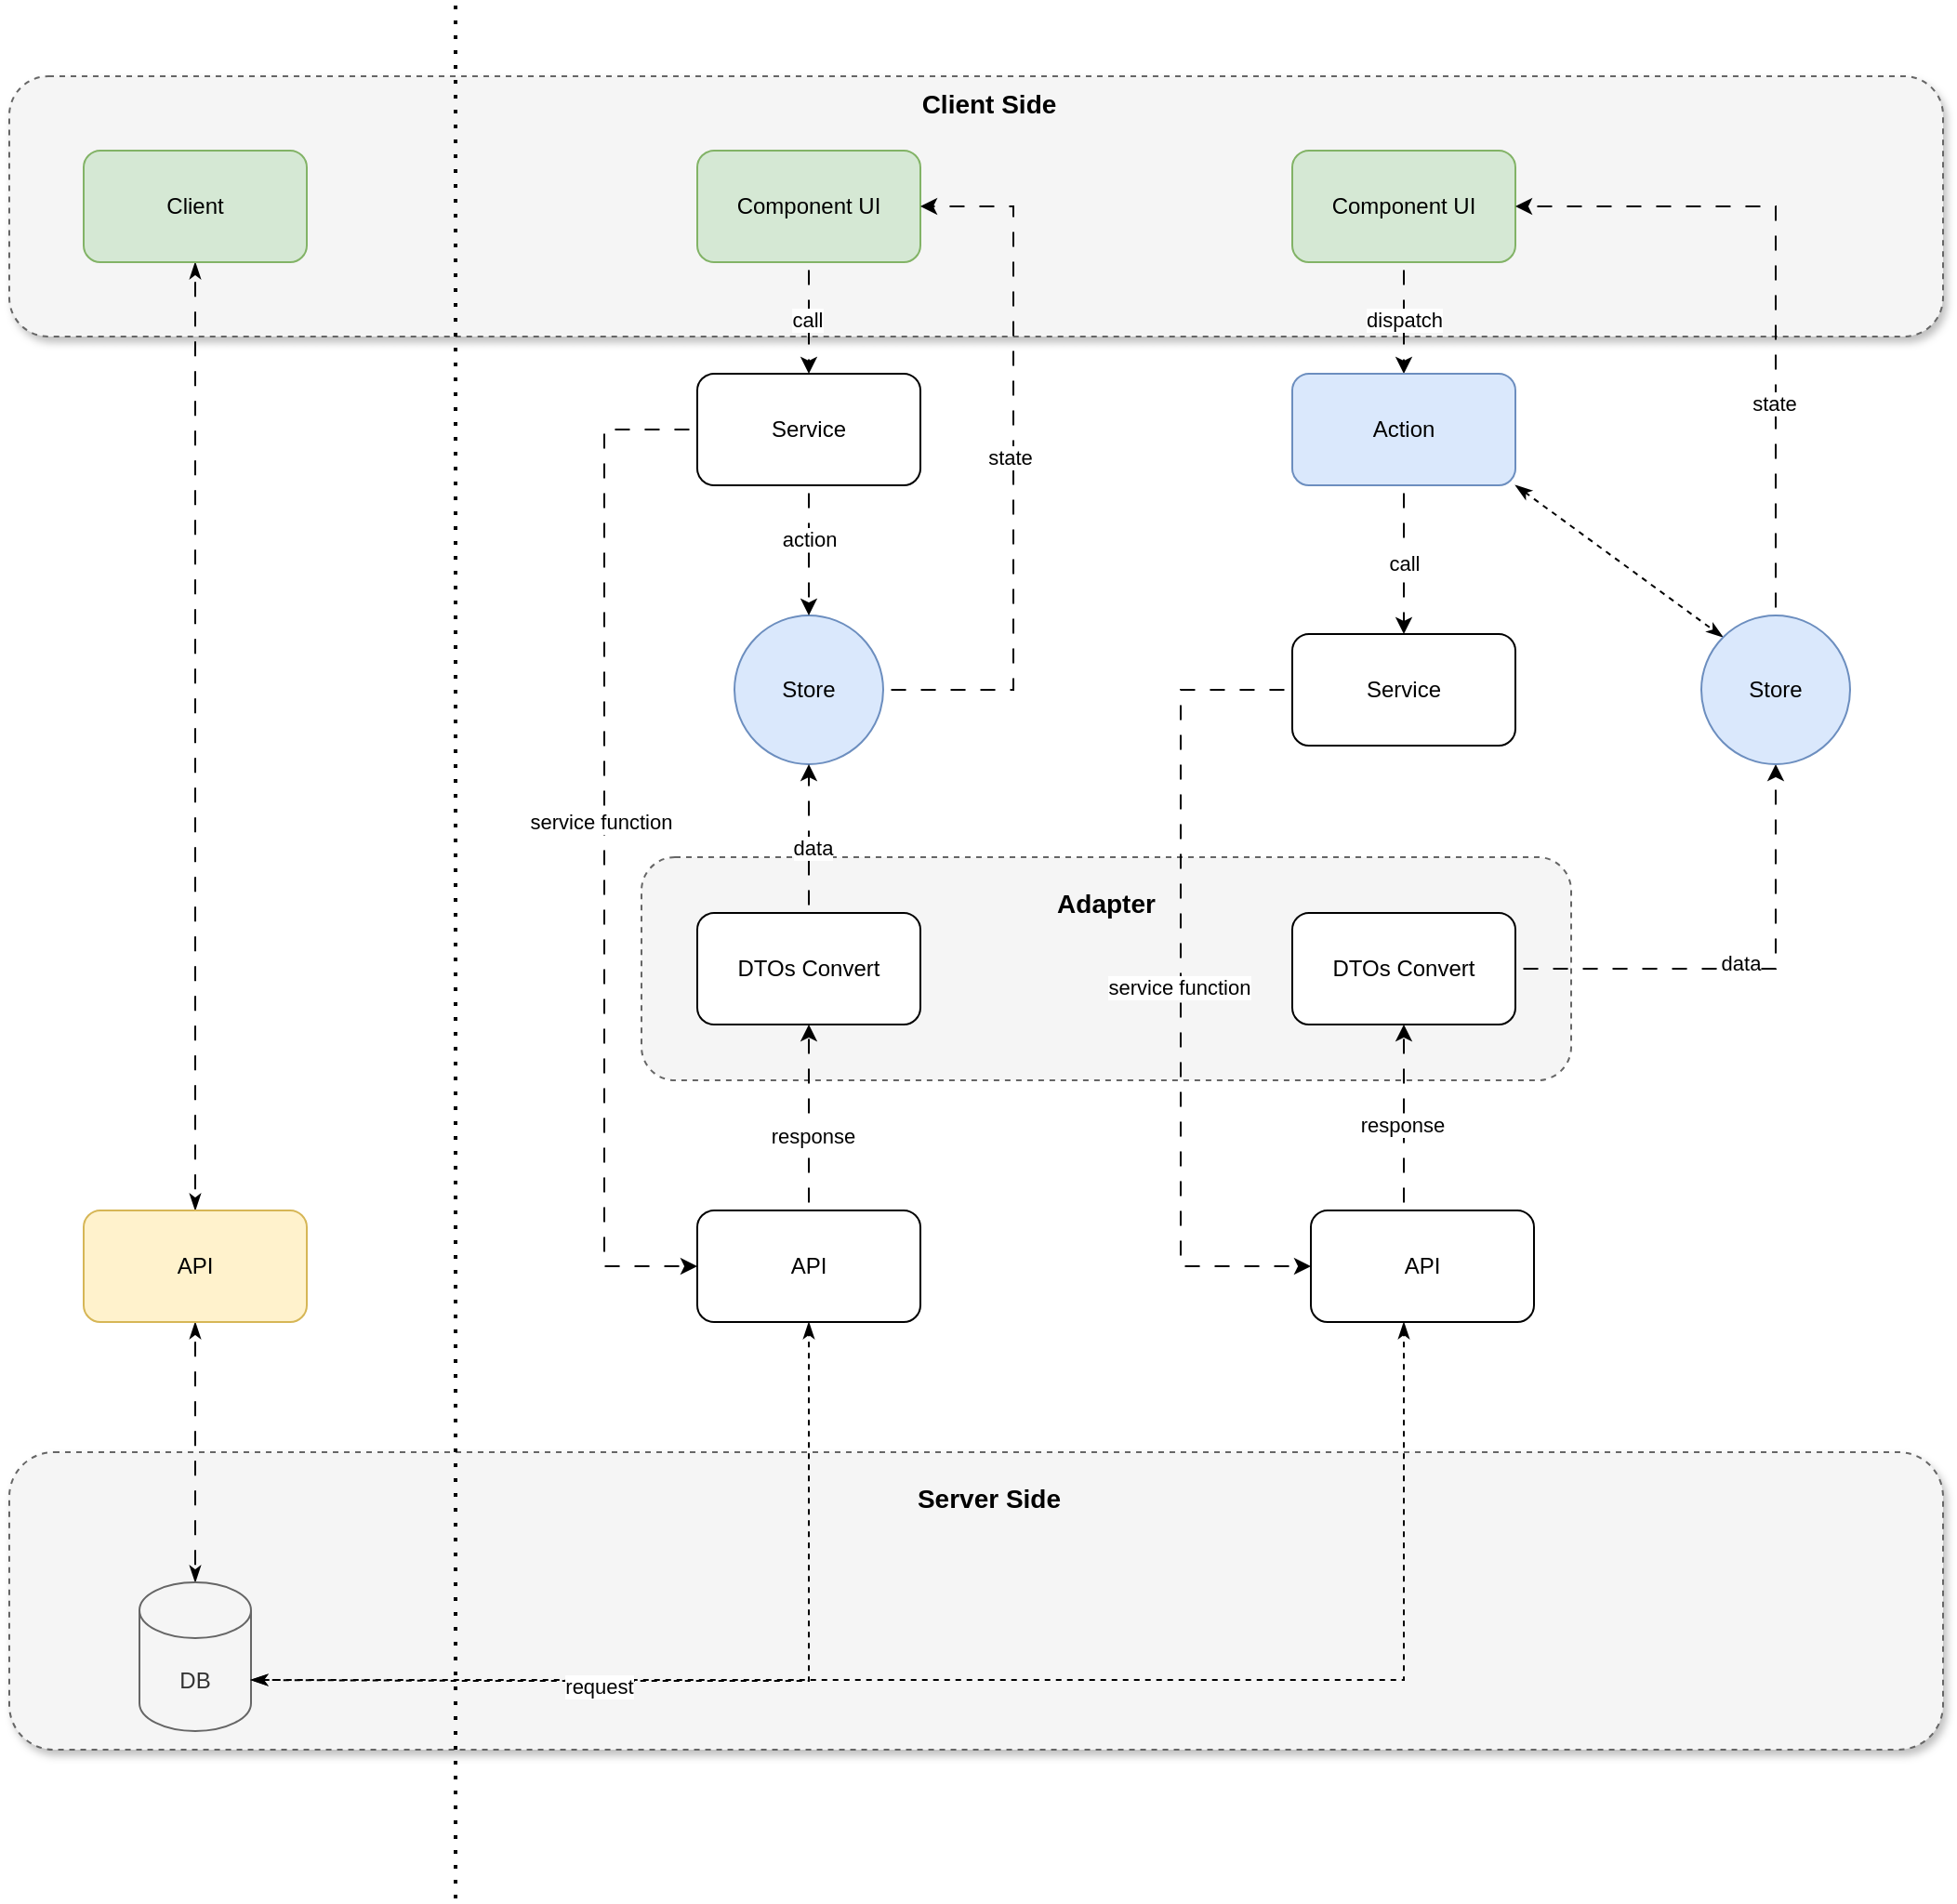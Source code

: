 <mxfile version="24.7.7">
  <diagram name="第 1 页" id="J8yL4tMfteV3j7feT69T">
    <mxGraphModel dx="830" dy="1696" grid="1" gridSize="10" guides="1" tooltips="1" connect="1" arrows="1" fold="1" page="1" pageScale="1" pageWidth="827" pageHeight="1169" background="#ffffff" math="0" shadow="0">
      <root>
        <mxCell id="0" />
        <mxCell id="1" parent="0" />
        <mxCell id="ts5CFMZNAJqFByiF6o2_-50" value="" style="rounded=1;whiteSpace=wrap;html=1;fillColor=#f5f5f5;strokeColor=#666666;dashed=1;shadow=1;fontColor=#333333;" vertex="1" parent="1">
          <mxGeometry x="240" y="30" width="1040" height="140" as="geometry" />
        </mxCell>
        <mxCell id="ts5CFMZNAJqFByiF6o2_-48" value="" style="rounded=1;whiteSpace=wrap;html=1;fillColor=#f5f5f5;fontColor=#333333;strokeColor=#666666;dashed=1;shadow=1;" vertex="1" parent="1">
          <mxGeometry x="240" y="770" width="1040" height="160" as="geometry" />
        </mxCell>
        <mxCell id="ts5CFMZNAJqFByiF6o2_-45" value="" style="rounded=1;whiteSpace=wrap;html=1;shadow=0;glass=0;dashed=1;fillColor=#f5f5f5;fillStyle=auto;fontColor=#333333;strokeColor=#666666;" vertex="1" parent="1">
          <mxGeometry x="580" y="450" width="500" height="120" as="geometry" />
        </mxCell>
        <mxCell id="ts5CFMZNAJqFByiF6o2_-5" style="edgeStyle=orthogonalEdgeStyle;rounded=0;orthogonalLoop=1;jettySize=auto;html=1;entryX=0.5;entryY=0;entryDx=0;entryDy=0;startArrow=classicThin;startFill=1;endArrow=classicThin;endFill=1;flowAnimation=1;" edge="1" parent="1" source="ts5CFMZNAJqFByiF6o2_-1" target="ts5CFMZNAJqFByiF6o2_-2">
          <mxGeometry relative="1" as="geometry" />
        </mxCell>
        <mxCell id="ts5CFMZNAJqFByiF6o2_-1" value="Client" style="rounded=1;whiteSpace=wrap;html=1;fillColor=#d5e8d4;strokeColor=#82b366;" vertex="1" parent="1">
          <mxGeometry x="280" y="70" width="120" height="60" as="geometry" />
        </mxCell>
        <mxCell id="ts5CFMZNAJqFByiF6o2_-4" style="edgeStyle=orthogonalEdgeStyle;rounded=0;orthogonalLoop=1;jettySize=auto;html=1;endArrow=classicThin;endFill=1;startArrow=classicThin;startFill=1;flowAnimation=1;" edge="1" parent="1" source="ts5CFMZNAJqFByiF6o2_-2" target="ts5CFMZNAJqFByiF6o2_-3">
          <mxGeometry relative="1" as="geometry" />
        </mxCell>
        <mxCell id="ts5CFMZNAJqFByiF6o2_-2" value="API" style="rounded=1;whiteSpace=wrap;html=1;fillColor=#fff2cc;strokeColor=#d6b656;" vertex="1" parent="1">
          <mxGeometry x="280" y="640" width="120" height="60" as="geometry" />
        </mxCell>
        <mxCell id="ts5CFMZNAJqFByiF6o2_-3" value="DB" style="shape=cylinder3;whiteSpace=wrap;html=1;boundedLbl=1;backgroundOutline=1;size=15;fillColor=#f5f5f5;fontColor=#333333;strokeColor=#666666;" vertex="1" parent="1">
          <mxGeometry x="310" y="840" width="60" height="80" as="geometry" />
        </mxCell>
        <mxCell id="ts5CFMZNAJqFByiF6o2_-17" style="edgeStyle=orthogonalEdgeStyle;rounded=0;orthogonalLoop=1;jettySize=auto;html=1;entryX=0.5;entryY=0;entryDx=0;entryDy=0;flowAnimation=1;" edge="1" parent="1" source="ts5CFMZNAJqFByiF6o2_-6" target="ts5CFMZNAJqFByiF6o2_-11">
          <mxGeometry relative="1" as="geometry" />
        </mxCell>
        <mxCell id="ts5CFMZNAJqFByiF6o2_-41" value="call" style="edgeLabel;html=1;align=center;verticalAlign=middle;resizable=0;points=[];" vertex="1" connectable="0" parent="ts5CFMZNAJqFByiF6o2_-17">
          <mxGeometry x="-0.008" y="-1" relative="1" as="geometry">
            <mxPoint y="1" as="offset" />
          </mxGeometry>
        </mxCell>
        <mxCell id="ts5CFMZNAJqFByiF6o2_-6" value="Component UI" style="rounded=1;whiteSpace=wrap;html=1;fillColor=#d5e8d4;strokeColor=#82b366;" vertex="1" parent="1">
          <mxGeometry x="610" y="70" width="120" height="60" as="geometry" />
        </mxCell>
        <mxCell id="ts5CFMZNAJqFByiF6o2_-16" style="edgeStyle=orthogonalEdgeStyle;rounded=0;orthogonalLoop=1;jettySize=auto;html=1;entryX=1;entryY=0.5;entryDx=0;entryDy=0;flowAnimation=1;" edge="1" parent="1" source="ts5CFMZNAJqFByiF6o2_-7" target="ts5CFMZNAJqFByiF6o2_-6">
          <mxGeometry relative="1" as="geometry">
            <Array as="points">
              <mxPoint x="780" y="360" />
              <mxPoint x="780" y="100" />
            </Array>
          </mxGeometry>
        </mxCell>
        <mxCell id="ts5CFMZNAJqFByiF6o2_-33" value="state" style="edgeLabel;html=1;align=center;verticalAlign=middle;resizable=0;points=[];" vertex="1" connectable="0" parent="ts5CFMZNAJqFByiF6o2_-16">
          <mxGeometry x="0.03" y="2" relative="1" as="geometry">
            <mxPoint as="offset" />
          </mxGeometry>
        </mxCell>
        <mxCell id="ts5CFMZNAJqFByiF6o2_-7" value="Store" style="ellipse;whiteSpace=wrap;html=1;aspect=fixed;fillColor=#dae8fc;strokeColor=#6c8ebf;" vertex="1" parent="1">
          <mxGeometry x="630" y="320" width="80" height="80" as="geometry" />
        </mxCell>
        <mxCell id="ts5CFMZNAJqFByiF6o2_-14" style="edgeStyle=orthogonalEdgeStyle;rounded=0;orthogonalLoop=1;jettySize=auto;html=1;entryX=0.5;entryY=1;entryDx=0;entryDy=0;flowAnimation=1;" edge="1" parent="1" source="ts5CFMZNAJqFByiF6o2_-9" target="ts5CFMZNAJqFByiF6o2_-10">
          <mxGeometry relative="1" as="geometry" />
        </mxCell>
        <mxCell id="ts5CFMZNAJqFByiF6o2_-43" value="response" style="edgeLabel;html=1;align=center;verticalAlign=middle;resizable=0;points=[];" vertex="1" connectable="0" parent="ts5CFMZNAJqFByiF6o2_-14">
          <mxGeometry x="-0.186" y="-2" relative="1" as="geometry">
            <mxPoint as="offset" />
          </mxGeometry>
        </mxCell>
        <mxCell id="ts5CFMZNAJqFByiF6o2_-9" value="API" style="rounded=1;whiteSpace=wrap;html=1;" vertex="1" parent="1">
          <mxGeometry x="610" y="640" width="120" height="60" as="geometry" />
        </mxCell>
        <mxCell id="ts5CFMZNAJqFByiF6o2_-15" style="edgeStyle=orthogonalEdgeStyle;rounded=0;orthogonalLoop=1;jettySize=auto;html=1;flowAnimation=1;" edge="1" parent="1" source="ts5CFMZNAJqFByiF6o2_-10" target="ts5CFMZNAJqFByiF6o2_-7">
          <mxGeometry relative="1" as="geometry" />
        </mxCell>
        <mxCell id="ts5CFMZNAJqFByiF6o2_-44" value="data" style="edgeLabel;html=1;align=center;verticalAlign=middle;resizable=0;points=[];" vertex="1" connectable="0" parent="ts5CFMZNAJqFByiF6o2_-15">
          <mxGeometry x="-0.107" y="-2" relative="1" as="geometry">
            <mxPoint as="offset" />
          </mxGeometry>
        </mxCell>
        <mxCell id="ts5CFMZNAJqFByiF6o2_-10" value="DTOs Convert" style="rounded=1;whiteSpace=wrap;html=1;" vertex="1" parent="1">
          <mxGeometry x="610" y="480" width="120" height="60" as="geometry" />
        </mxCell>
        <mxCell id="ts5CFMZNAJqFByiF6o2_-12" style="edgeStyle=orthogonalEdgeStyle;rounded=0;orthogonalLoop=1;jettySize=auto;html=1;entryX=0;entryY=0.5;entryDx=0;entryDy=0;flowAnimation=1;" edge="1" parent="1" source="ts5CFMZNAJqFByiF6o2_-11" target="ts5CFMZNAJqFByiF6o2_-9">
          <mxGeometry relative="1" as="geometry">
            <Array as="points">
              <mxPoint x="560" y="220" />
              <mxPoint x="560" y="670" />
            </Array>
          </mxGeometry>
        </mxCell>
        <mxCell id="ts5CFMZNAJqFByiF6o2_-39" value="service function" style="edgeLabel;html=1;align=center;verticalAlign=middle;resizable=0;points=[];" vertex="1" connectable="0" parent="ts5CFMZNAJqFByiF6o2_-12">
          <mxGeometry x="-0.053" y="-2" relative="1" as="geometry">
            <mxPoint as="offset" />
          </mxGeometry>
        </mxCell>
        <mxCell id="ts5CFMZNAJqFByiF6o2_-54" style="edgeStyle=orthogonalEdgeStyle;rounded=0;orthogonalLoop=1;jettySize=auto;html=1;entryX=0.5;entryY=0;entryDx=0;entryDy=0;flowAnimation=1;" edge="1" parent="1" source="ts5CFMZNAJqFByiF6o2_-11" target="ts5CFMZNAJqFByiF6o2_-7">
          <mxGeometry relative="1" as="geometry" />
        </mxCell>
        <mxCell id="ts5CFMZNAJqFByiF6o2_-55" value="action" style="edgeLabel;html=1;align=center;verticalAlign=middle;resizable=0;points=[];" vertex="1" connectable="0" parent="ts5CFMZNAJqFByiF6o2_-54">
          <mxGeometry x="-0.365" y="-1" relative="1" as="geometry">
            <mxPoint x="1" y="7" as="offset" />
          </mxGeometry>
        </mxCell>
        <mxCell id="ts5CFMZNAJqFByiF6o2_-11" value="Service" style="rounded=1;whiteSpace=wrap;html=1;" vertex="1" parent="1">
          <mxGeometry x="610" y="190" width="120" height="60" as="geometry" />
        </mxCell>
        <mxCell id="ts5CFMZNAJqFByiF6o2_-13" style="edgeStyle=orthogonalEdgeStyle;rounded=0;orthogonalLoop=1;jettySize=auto;html=1;entryX=1;entryY=0;entryDx=0;entryDy=52.5;entryPerimeter=0;dashed=1;endArrow=classicThin;endFill=1;startArrow=classicThin;startFill=1;flowAnimation=1;" edge="1" parent="1" source="ts5CFMZNAJqFByiF6o2_-9" target="ts5CFMZNAJqFByiF6o2_-3">
          <mxGeometry relative="1" as="geometry">
            <Array as="points">
              <mxPoint x="670" y="893" />
              <mxPoint x="490" y="893" />
            </Array>
          </mxGeometry>
        </mxCell>
        <mxCell id="ts5CFMZNAJqFByiF6o2_-18" value="" style="endArrow=none;dashed=1;html=1;dashPattern=1 3;strokeWidth=2;rounded=0;" edge="1" parent="1">
          <mxGeometry width="50" height="50" relative="1" as="geometry">
            <mxPoint x="480" y="1010" as="sourcePoint" />
            <mxPoint x="480" y="-10" as="targetPoint" />
          </mxGeometry>
        </mxCell>
        <mxCell id="ts5CFMZNAJqFByiF6o2_-22" style="edgeStyle=orthogonalEdgeStyle;rounded=0;orthogonalLoop=1;jettySize=auto;html=1;entryX=0.5;entryY=0;entryDx=0;entryDy=0;flowAnimation=1;" edge="1" parent="1" source="ts5CFMZNAJqFByiF6o2_-19" target="ts5CFMZNAJqFByiF6o2_-20">
          <mxGeometry relative="1" as="geometry" />
        </mxCell>
        <mxCell id="ts5CFMZNAJqFByiF6o2_-40" value="dispatch" style="edgeLabel;html=1;align=center;verticalAlign=middle;resizable=0;points=[];" vertex="1" connectable="0" parent="ts5CFMZNAJqFByiF6o2_-22">
          <mxGeometry x="-0.008" relative="1" as="geometry">
            <mxPoint y="1" as="offset" />
          </mxGeometry>
        </mxCell>
        <mxCell id="ts5CFMZNAJqFByiF6o2_-19" value="Component UI" style="rounded=1;whiteSpace=wrap;html=1;fillColor=#d5e8d4;strokeColor=#82b366;" vertex="1" parent="1">
          <mxGeometry x="930" y="70" width="120" height="60" as="geometry" />
        </mxCell>
        <mxCell id="ts5CFMZNAJqFByiF6o2_-23" style="edgeStyle=orthogonalEdgeStyle;rounded=0;orthogonalLoop=1;jettySize=auto;html=1;entryX=0.5;entryY=0;entryDx=0;entryDy=0;flowAnimation=1;" edge="1" parent="1" source="ts5CFMZNAJqFByiF6o2_-20" target="ts5CFMZNAJqFByiF6o2_-21">
          <mxGeometry relative="1" as="geometry" />
        </mxCell>
        <mxCell id="ts5CFMZNAJqFByiF6o2_-42" value="call" style="edgeLabel;html=1;align=center;verticalAlign=middle;resizable=0;points=[];" vertex="1" connectable="0" parent="ts5CFMZNAJqFByiF6o2_-23">
          <mxGeometry x="0.013" relative="1" as="geometry">
            <mxPoint y="1" as="offset" />
          </mxGeometry>
        </mxCell>
        <mxCell id="ts5CFMZNAJqFByiF6o2_-32" style="rounded=0;orthogonalLoop=1;jettySize=auto;html=1;exitX=1;exitY=1;exitDx=0;exitDy=0;entryX=0;entryY=0;entryDx=0;entryDy=0;dashed=1;startArrow=classicThin;startFill=1;endArrow=classicThin;endFill=1;" edge="1" parent="1" source="ts5CFMZNAJqFByiF6o2_-20" target="ts5CFMZNAJqFByiF6o2_-29">
          <mxGeometry relative="1" as="geometry" />
        </mxCell>
        <mxCell id="ts5CFMZNAJqFByiF6o2_-20" value="Action" style="rounded=1;whiteSpace=wrap;html=1;fillColor=#dae8fc;strokeColor=#6c8ebf;" vertex="1" parent="1">
          <mxGeometry x="930" y="190" width="120" height="60" as="geometry" />
        </mxCell>
        <mxCell id="ts5CFMZNAJqFByiF6o2_-26" style="edgeStyle=orthogonalEdgeStyle;rounded=0;orthogonalLoop=1;jettySize=auto;html=1;entryX=0;entryY=0.5;entryDx=0;entryDy=0;flowAnimation=1;" edge="1" parent="1" source="ts5CFMZNAJqFByiF6o2_-21" target="ts5CFMZNAJqFByiF6o2_-25">
          <mxGeometry relative="1" as="geometry">
            <Array as="points">
              <mxPoint x="870" y="360" />
              <mxPoint x="870" y="670" />
            </Array>
          </mxGeometry>
        </mxCell>
        <mxCell id="ts5CFMZNAJqFByiF6o2_-38" value="service function" style="edgeLabel;html=1;align=center;verticalAlign=middle;resizable=0;points=[];" vertex="1" connectable="0" parent="ts5CFMZNAJqFByiF6o2_-26">
          <mxGeometry x="-0.002" y="-1" relative="1" as="geometry">
            <mxPoint as="offset" />
          </mxGeometry>
        </mxCell>
        <mxCell id="ts5CFMZNAJqFByiF6o2_-21" value="Service" style="rounded=1;whiteSpace=wrap;html=1;" vertex="1" parent="1">
          <mxGeometry x="930" y="330" width="120" height="60" as="geometry" />
        </mxCell>
        <mxCell id="ts5CFMZNAJqFByiF6o2_-30" style="edgeStyle=orthogonalEdgeStyle;rounded=0;orthogonalLoop=1;jettySize=auto;html=1;entryX=0.5;entryY=1;entryDx=0;entryDy=0;flowAnimation=1;" edge="1" parent="1" source="ts5CFMZNAJqFByiF6o2_-24" target="ts5CFMZNAJqFByiF6o2_-29">
          <mxGeometry relative="1" as="geometry" />
        </mxCell>
        <mxCell id="ts5CFMZNAJqFByiF6o2_-37" value="data" style="edgeLabel;html=1;align=center;verticalAlign=middle;resizable=0;points=[];" vertex="1" connectable="0" parent="ts5CFMZNAJqFByiF6o2_-30">
          <mxGeometry x="-0.033" y="3" relative="1" as="geometry">
            <mxPoint as="offset" />
          </mxGeometry>
        </mxCell>
        <mxCell id="ts5CFMZNAJqFByiF6o2_-24" value="DTOs Convert" style="rounded=1;whiteSpace=wrap;html=1;" vertex="1" parent="1">
          <mxGeometry x="930" y="480" width="120" height="60" as="geometry" />
        </mxCell>
        <mxCell id="ts5CFMZNAJqFByiF6o2_-28" style="edgeStyle=orthogonalEdgeStyle;rounded=0;orthogonalLoop=1;jettySize=auto;html=1;entryX=0.5;entryY=1;entryDx=0;entryDy=0;flowAnimation=1;" edge="1" parent="1" source="ts5CFMZNAJqFByiF6o2_-25" target="ts5CFMZNAJqFByiF6o2_-24">
          <mxGeometry relative="1" as="geometry">
            <Array as="points">
              <mxPoint x="990" y="610" />
              <mxPoint x="990" y="610" />
            </Array>
          </mxGeometry>
        </mxCell>
        <mxCell id="ts5CFMZNAJqFByiF6o2_-36" value="response" style="edgeLabel;html=1;align=center;verticalAlign=middle;resizable=0;points=[];" vertex="1" connectable="0" parent="ts5CFMZNAJqFByiF6o2_-28">
          <mxGeometry x="-0.055" y="1" relative="1" as="geometry">
            <mxPoint y="1" as="offset" />
          </mxGeometry>
        </mxCell>
        <mxCell id="ts5CFMZNAJqFByiF6o2_-25" value="API" style="rounded=1;whiteSpace=wrap;html=1;" vertex="1" parent="1">
          <mxGeometry x="940" y="640" width="120" height="60" as="geometry" />
        </mxCell>
        <mxCell id="ts5CFMZNAJqFByiF6o2_-27" style="edgeStyle=orthogonalEdgeStyle;rounded=0;orthogonalLoop=1;jettySize=auto;html=1;entryX=1;entryY=0;entryDx=0;entryDy=52.5;entryPerimeter=0;dashed=1;endArrow=classicThin;endFill=1;startArrow=classicThin;startFill=1;flowAnimation=1;" edge="1" parent="1" source="ts5CFMZNAJqFByiF6o2_-25" target="ts5CFMZNAJqFByiF6o2_-3">
          <mxGeometry relative="1" as="geometry">
            <Array as="points">
              <mxPoint x="990" y="893" />
            </Array>
          </mxGeometry>
        </mxCell>
        <mxCell id="ts5CFMZNAJqFByiF6o2_-35" value="request" style="edgeLabel;html=1;align=center;verticalAlign=middle;resizable=0;points=[];" vertex="1" connectable="0" parent="ts5CFMZNAJqFByiF6o2_-27">
          <mxGeometry x="0.539" y="3" relative="1" as="geometry">
            <mxPoint x="-1" as="offset" />
          </mxGeometry>
        </mxCell>
        <mxCell id="ts5CFMZNAJqFByiF6o2_-31" style="edgeStyle=orthogonalEdgeStyle;rounded=0;orthogonalLoop=1;jettySize=auto;html=1;entryX=1;entryY=0.5;entryDx=0;entryDy=0;flowAnimation=1;" edge="1" parent="1" source="ts5CFMZNAJqFByiF6o2_-29" target="ts5CFMZNAJqFByiF6o2_-19">
          <mxGeometry relative="1" as="geometry">
            <Array as="points">
              <mxPoint x="1190" y="100" />
            </Array>
          </mxGeometry>
        </mxCell>
        <mxCell id="ts5CFMZNAJqFByiF6o2_-34" value="state" style="edgeLabel;html=1;align=center;verticalAlign=middle;resizable=0;points=[];" vertex="1" connectable="0" parent="ts5CFMZNAJqFByiF6o2_-31">
          <mxGeometry x="-0.367" y="1" relative="1" as="geometry">
            <mxPoint as="offset" />
          </mxGeometry>
        </mxCell>
        <mxCell id="ts5CFMZNAJqFByiF6o2_-29" value="Store" style="ellipse;whiteSpace=wrap;html=1;aspect=fixed;fillColor=#dae8fc;strokeColor=#6c8ebf;" vertex="1" parent="1">
          <mxGeometry x="1150" y="320" width="80" height="80" as="geometry" />
        </mxCell>
        <mxCell id="ts5CFMZNAJqFByiF6o2_-46" value="&lt;b&gt;&lt;font style=&quot;font-size: 14px;&quot;&gt;Adapter&lt;/font&gt;&lt;/b&gt;" style="text;html=1;align=center;verticalAlign=middle;whiteSpace=wrap;rounded=0;" vertex="1" parent="1">
          <mxGeometry x="800" y="460" width="60" height="30" as="geometry" />
        </mxCell>
        <mxCell id="ts5CFMZNAJqFByiF6o2_-49" value="&lt;b&gt;&lt;font style=&quot;font-size: 14px;&quot;&gt;Server Side&lt;/font&gt;&lt;/b&gt;" style="text;html=1;align=center;verticalAlign=middle;whiteSpace=wrap;rounded=0;" vertex="1" parent="1">
          <mxGeometry x="707" y="780" width="120" height="30" as="geometry" />
        </mxCell>
        <mxCell id="ts5CFMZNAJqFByiF6o2_-51" value="&lt;b&gt;&lt;font style=&quot;font-size: 14px;&quot;&gt;Client Side&lt;/font&gt;&lt;/b&gt;" style="text;html=1;align=center;verticalAlign=middle;whiteSpace=wrap;rounded=0;" vertex="1" parent="1">
          <mxGeometry x="722" y="30" width="90" height="30" as="geometry" />
        </mxCell>
      </root>
    </mxGraphModel>
  </diagram>
</mxfile>
